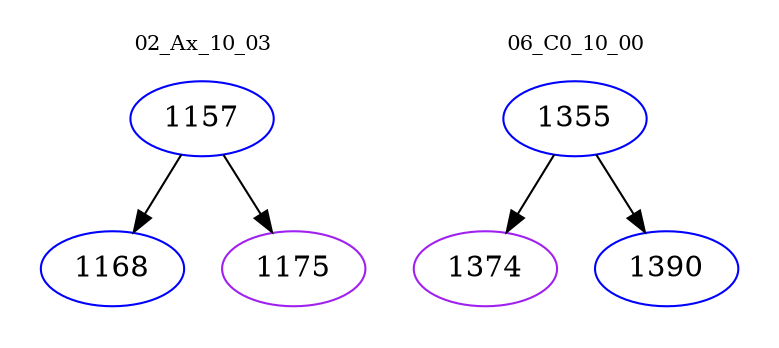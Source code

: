 digraph{
subgraph cluster_0 {
color = white
label = "02_Ax_10_03";
fontsize=10;
T0_1157 [label="1157", color="blue"]
T0_1157 -> T0_1168 [color="black"]
T0_1168 [label="1168", color="blue"]
T0_1157 -> T0_1175 [color="black"]
T0_1175 [label="1175", color="purple"]
}
subgraph cluster_1 {
color = white
label = "06_C0_10_00";
fontsize=10;
T1_1355 [label="1355", color="blue"]
T1_1355 -> T1_1374 [color="black"]
T1_1374 [label="1374", color="purple"]
T1_1355 -> T1_1390 [color="black"]
T1_1390 [label="1390", color="blue"]
}
}

